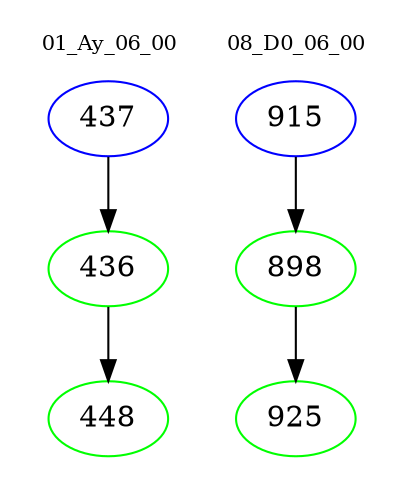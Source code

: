 digraph{
subgraph cluster_0 {
color = white
label = "01_Ay_06_00";
fontsize=10;
T0_437 [label="437", color="blue"]
T0_437 -> T0_436 [color="black"]
T0_436 [label="436", color="green"]
T0_436 -> T0_448 [color="black"]
T0_448 [label="448", color="green"]
}
subgraph cluster_1 {
color = white
label = "08_D0_06_00";
fontsize=10;
T1_915 [label="915", color="blue"]
T1_915 -> T1_898 [color="black"]
T1_898 [label="898", color="green"]
T1_898 -> T1_925 [color="black"]
T1_925 [label="925", color="green"]
}
}
